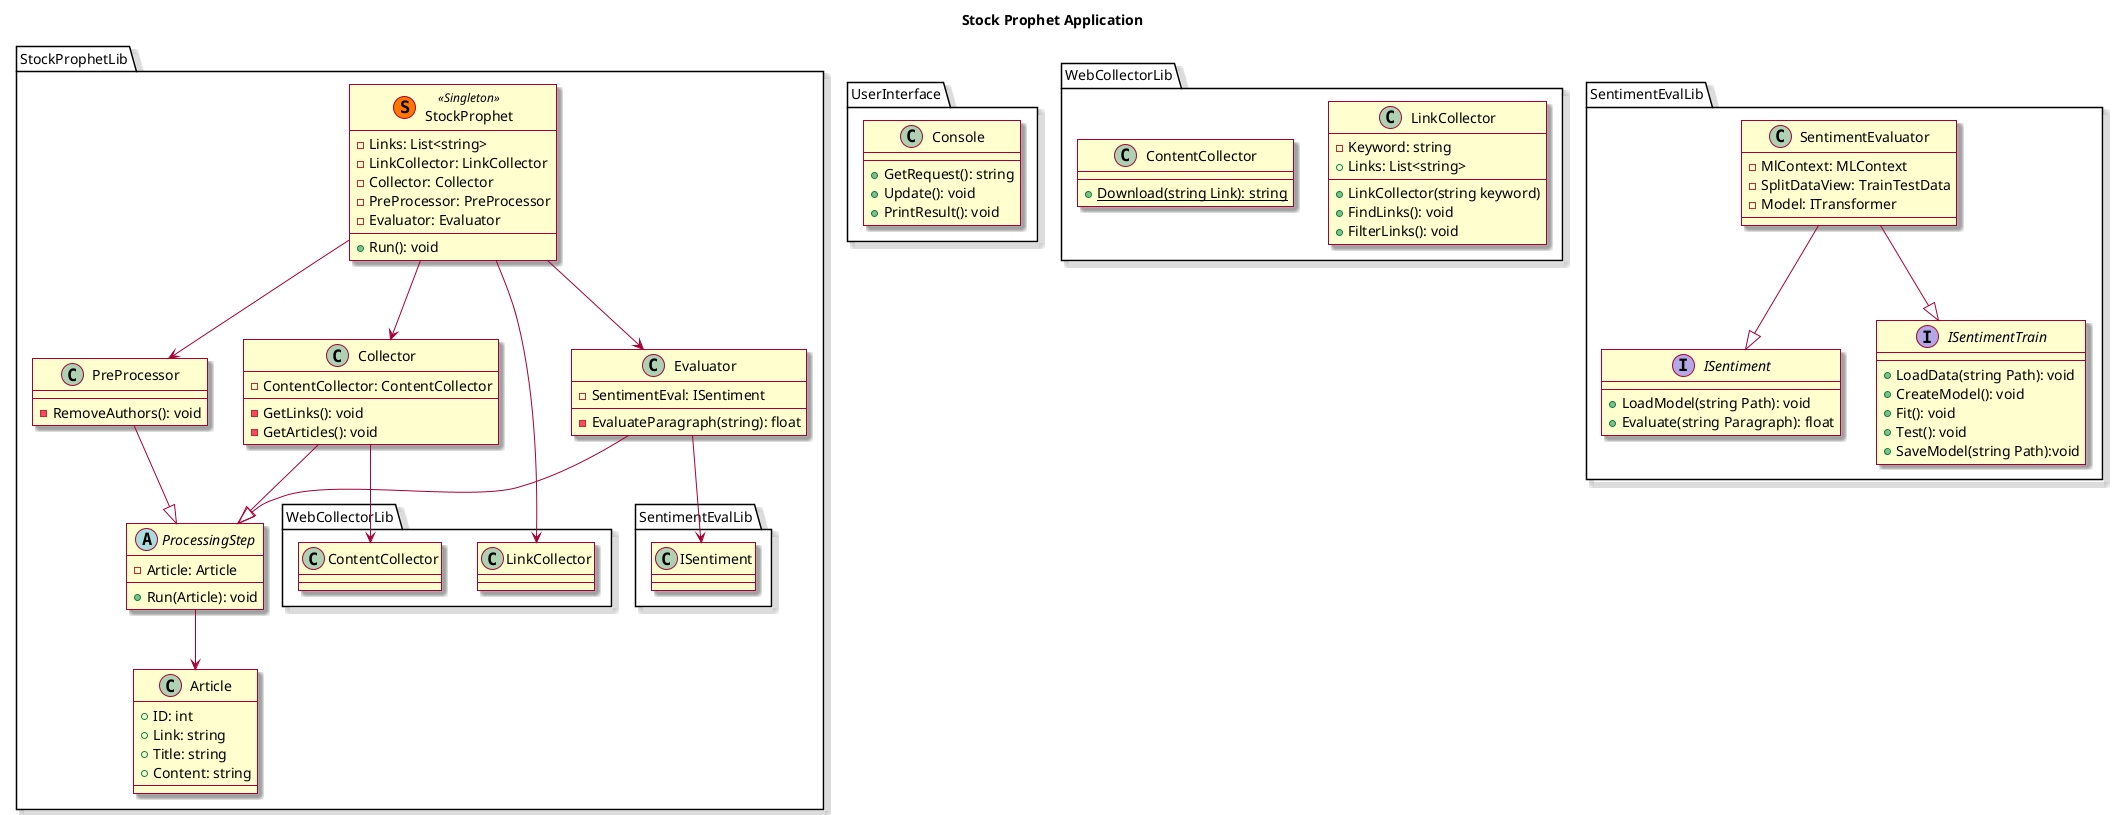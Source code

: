 @startuml Project Model Class Diagram

skin rose

title Stock Prophet Application


package StockProphetLib {

    class StockProphet << (S,#FF7700) Singleton >> {
        -Links: List<string>
        -LinkCollector: LinkCollector
        -Collector: Collector
        -PreProcessor: PreProcessor
        -Evaluator: Evaluator
        +Run(): void
    }
    StockProphet --> WebCollectorLib.LinkCollector
    StockProphet --> Collector
    StockProphet --> PreProcessor
    StockProphet --> Evaluator

    abstract ProcessingStep {
        -Article: Article
        +Run(Article): void
    }
    ProcessingStep --> Article


    class Collector {
        -ContentCollector: ContentCollector
        -GetLinks(): void
        -GetArticles(): void
    }
    Collector --|> ProcessingStep
    Collector --> WebCollectorLib.ContentCollector


    class PreProcessor {
        -RemoveAuthors(): void
    }
    PreProcessor --|> ProcessingStep


    class Evaluator {
        -SentimentEval: ISentiment
        -EvaluateParagraph(string): float
    }
    Evaluator --|> ProcessingStep
    Evaluator --> SentimentEvalLib.ISentiment


    class Article {
        +ID: int
        +Link: string
        +Title: string
        +Content: string
    }
}


package UserInterface 
{    
    class Console {
        +GetRequest(): string
        +Update(): void
        +PrintResult(): void
    }
}


package WebCollectorLib 
{
    class LinkCollector {
        -Keyword: string
        +Links: List<string>
        +LinkCollector(string keyword)
        +FindLinks(): void
        +FilterLinks(): void
    }

    class ContentCollector {
        {static} +Download(string Link): string
    }
}


package SentimentEvalLib 
{
    interface ISentiment {
        +LoadModel(string Path): void
        +Evaluate(string Paragraph): float
    }

    interface ISentimentTrain {
        +LoadData(string Path): void
        +CreateModel(): void
        +Fit(): void
        +Test(): void
        +SaveModel(string Path):void
    }
    
    class SentimentEvaluator {
        -MlContext: MLContext
        -SplitDataView: TrainTestData
        -Model: ITransformer
    }
    SentimentEvaluator --|> ISentiment
    SentimentEvaluator --|> ISentimentTrain
}


@enduml